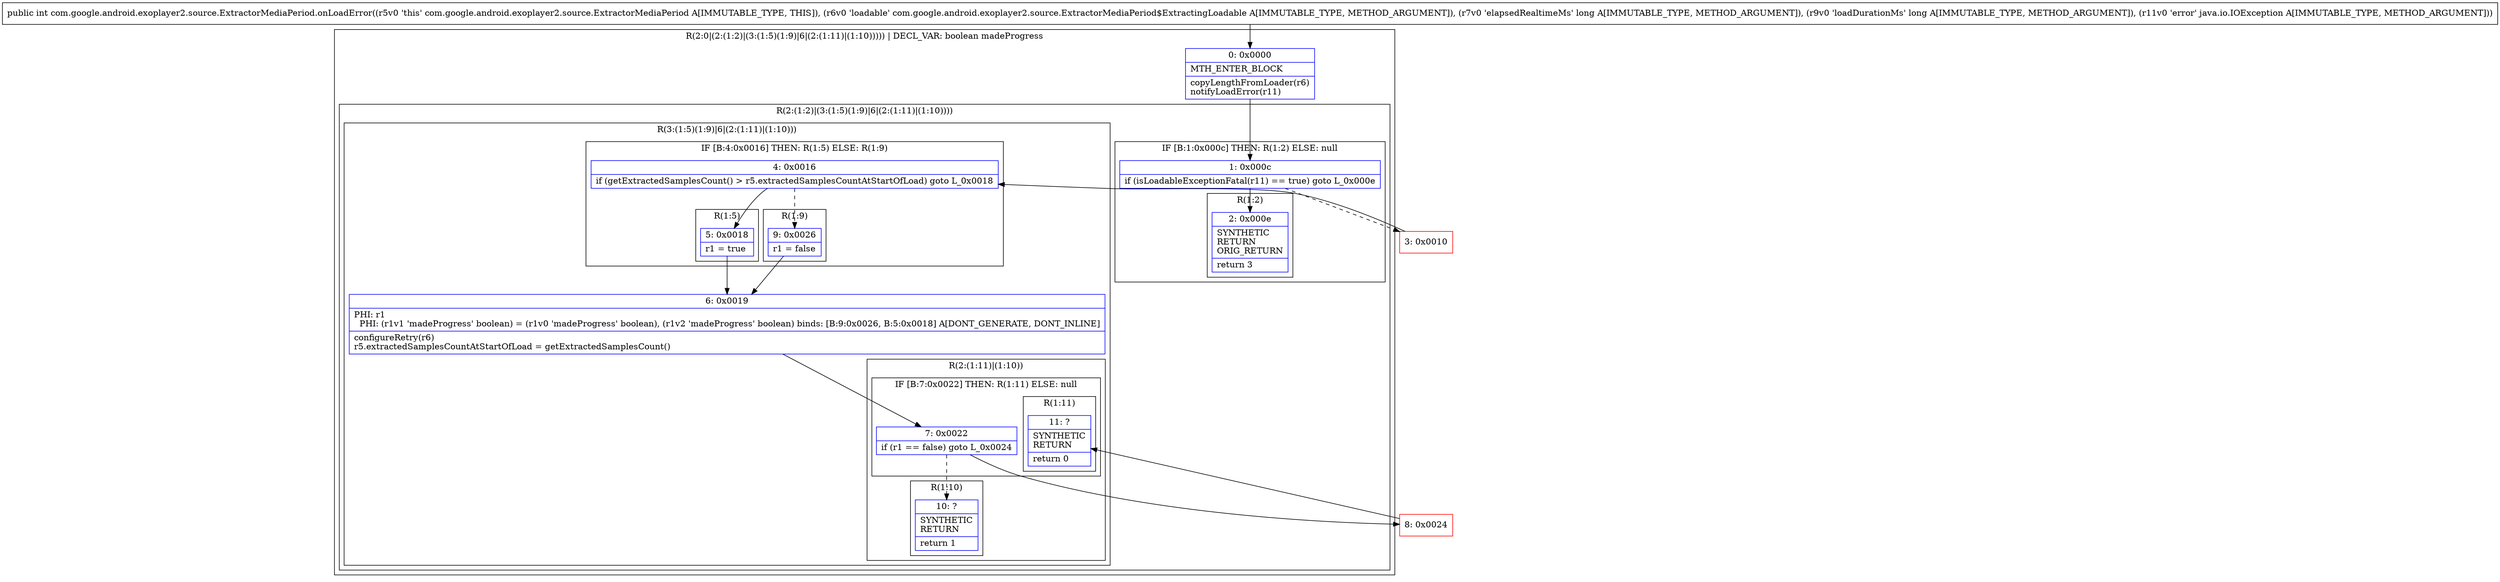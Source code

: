digraph "CFG forcom.google.android.exoplayer2.source.ExtractorMediaPeriod.onLoadError(Lcom\/google\/android\/exoplayer2\/source\/ExtractorMediaPeriod$ExtractingLoadable;JJLjava\/io\/IOException;)I" {
subgraph cluster_Region_626229284 {
label = "R(2:0|(2:(1:2)|(3:(1:5)(1:9)|6|(2:(1:11)|(1:10))))) | DECL_VAR: boolean madeProgress\l";
node [shape=record,color=blue];
Node_0 [shape=record,label="{0\:\ 0x0000|MTH_ENTER_BLOCK\l|copyLengthFromLoader(r6)\lnotifyLoadError(r11)\l}"];
subgraph cluster_Region_287259826 {
label = "R(2:(1:2)|(3:(1:5)(1:9)|6|(2:(1:11)|(1:10))))";
node [shape=record,color=blue];
subgraph cluster_IfRegion_1893803347 {
label = "IF [B:1:0x000c] THEN: R(1:2) ELSE: null";
node [shape=record,color=blue];
Node_1 [shape=record,label="{1\:\ 0x000c|if (isLoadableExceptionFatal(r11) == true) goto L_0x000e\l}"];
subgraph cluster_Region_804410251 {
label = "R(1:2)";
node [shape=record,color=blue];
Node_2 [shape=record,label="{2\:\ 0x000e|SYNTHETIC\lRETURN\lORIG_RETURN\l|return 3\l}"];
}
}
subgraph cluster_Region_379167985 {
label = "R(3:(1:5)(1:9)|6|(2:(1:11)|(1:10)))";
node [shape=record,color=blue];
subgraph cluster_IfRegion_2123100220 {
label = "IF [B:4:0x0016] THEN: R(1:5) ELSE: R(1:9)";
node [shape=record,color=blue];
Node_4 [shape=record,label="{4\:\ 0x0016|if (getExtractedSamplesCount() \> r5.extractedSamplesCountAtStartOfLoad) goto L_0x0018\l}"];
subgraph cluster_Region_2112548969 {
label = "R(1:5)";
node [shape=record,color=blue];
Node_5 [shape=record,label="{5\:\ 0x0018|r1 = true\l}"];
}
subgraph cluster_Region_508871047 {
label = "R(1:9)";
node [shape=record,color=blue];
Node_9 [shape=record,label="{9\:\ 0x0026|r1 = false\l}"];
}
}
Node_6 [shape=record,label="{6\:\ 0x0019|PHI: r1 \l  PHI: (r1v1 'madeProgress' boolean) = (r1v0 'madeProgress' boolean), (r1v2 'madeProgress' boolean) binds: [B:9:0x0026, B:5:0x0018] A[DONT_GENERATE, DONT_INLINE]\l|configureRetry(r6)\lr5.extractedSamplesCountAtStartOfLoad = getExtractedSamplesCount()\l}"];
subgraph cluster_Region_121215235 {
label = "R(2:(1:11)|(1:10))";
node [shape=record,color=blue];
subgraph cluster_IfRegion_988474468 {
label = "IF [B:7:0x0022] THEN: R(1:11) ELSE: null";
node [shape=record,color=blue];
Node_7 [shape=record,label="{7\:\ 0x0022|if (r1 == false) goto L_0x0024\l}"];
subgraph cluster_Region_1636792804 {
label = "R(1:11)";
node [shape=record,color=blue];
Node_11 [shape=record,label="{11\:\ ?|SYNTHETIC\lRETURN\l|return 0\l}"];
}
}
subgraph cluster_Region_1076133881 {
label = "R(1:10)";
node [shape=record,color=blue];
Node_10 [shape=record,label="{10\:\ ?|SYNTHETIC\lRETURN\l|return 1\l}"];
}
}
}
}
}
Node_3 [shape=record,color=red,label="{3\:\ 0x0010}"];
Node_8 [shape=record,color=red,label="{8\:\ 0x0024}"];
MethodNode[shape=record,label="{public int com.google.android.exoplayer2.source.ExtractorMediaPeriod.onLoadError((r5v0 'this' com.google.android.exoplayer2.source.ExtractorMediaPeriod A[IMMUTABLE_TYPE, THIS]), (r6v0 'loadable' com.google.android.exoplayer2.source.ExtractorMediaPeriod$ExtractingLoadable A[IMMUTABLE_TYPE, METHOD_ARGUMENT]), (r7v0 'elapsedRealtimeMs' long A[IMMUTABLE_TYPE, METHOD_ARGUMENT]), (r9v0 'loadDurationMs' long A[IMMUTABLE_TYPE, METHOD_ARGUMENT]), (r11v0 'error' java.io.IOException A[IMMUTABLE_TYPE, METHOD_ARGUMENT])) }"];
MethodNode -> Node_0;
Node_0 -> Node_1;
Node_1 -> Node_2;
Node_1 -> Node_3[style=dashed];
Node_4 -> Node_5;
Node_4 -> Node_9[style=dashed];
Node_5 -> Node_6;
Node_9 -> Node_6;
Node_6 -> Node_7;
Node_7 -> Node_8;
Node_7 -> Node_10[style=dashed];
Node_3 -> Node_4;
Node_8 -> Node_11;
}


